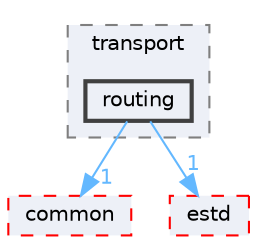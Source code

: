 digraph "routing"
{
 // LATEX_PDF_SIZE
  bgcolor="transparent";
  edge [fontname=Helvetica,fontsize=10,labelfontname=Helvetica,labelfontsize=10];
  node [fontname=Helvetica,fontsize=10,shape=box,height=0.2,width=0.4];
  compound=true
  subgraph clusterdir_d8411443f854fef2425d907c87144347 {
    graph [ bgcolor="#edf0f7", pencolor="grey50", label="transport", fontname=Helvetica,fontsize=10 style="filled,dashed", URL="dir_d8411443f854fef2425d907c87144347.html",tooltip=""]
  dir_f6598e44871d6e78915b6d294306522a [label="routing", fillcolor="#edf0f7", color="grey25", style="filled,bold", URL="dir_f6598e44871d6e78915b6d294306522a.html",tooltip=""];
  }
  dir_20a012b5fcadd4a8631b6f1c7befe460 [label="common", fillcolor="#edf0f7", color="red", style="filled,dashed", URL="dir_20a012b5fcadd4a8631b6f1c7befe460.html",tooltip=""];
  dir_705ed472854f071e46e92f9933f4d565 [label="estd", fillcolor="#edf0f7", color="red", style="filled,dashed", URL="dir_705ed472854f071e46e92f9933f4d565.html",tooltip=""];
  dir_f6598e44871d6e78915b6d294306522a->dir_20a012b5fcadd4a8631b6f1c7befe460 [headlabel="1", labeldistance=1.5 headhref="dir_000167_000044.html" href="dir_000167_000044.html" color="steelblue1" fontcolor="steelblue1"];
  dir_f6598e44871d6e78915b6d294306522a->dir_705ed472854f071e46e92f9933f4d565 [headlabel="1", labeldistance=1.5 headhref="dir_000167_000075.html" href="dir_000167_000075.html" color="steelblue1" fontcolor="steelblue1"];
}
